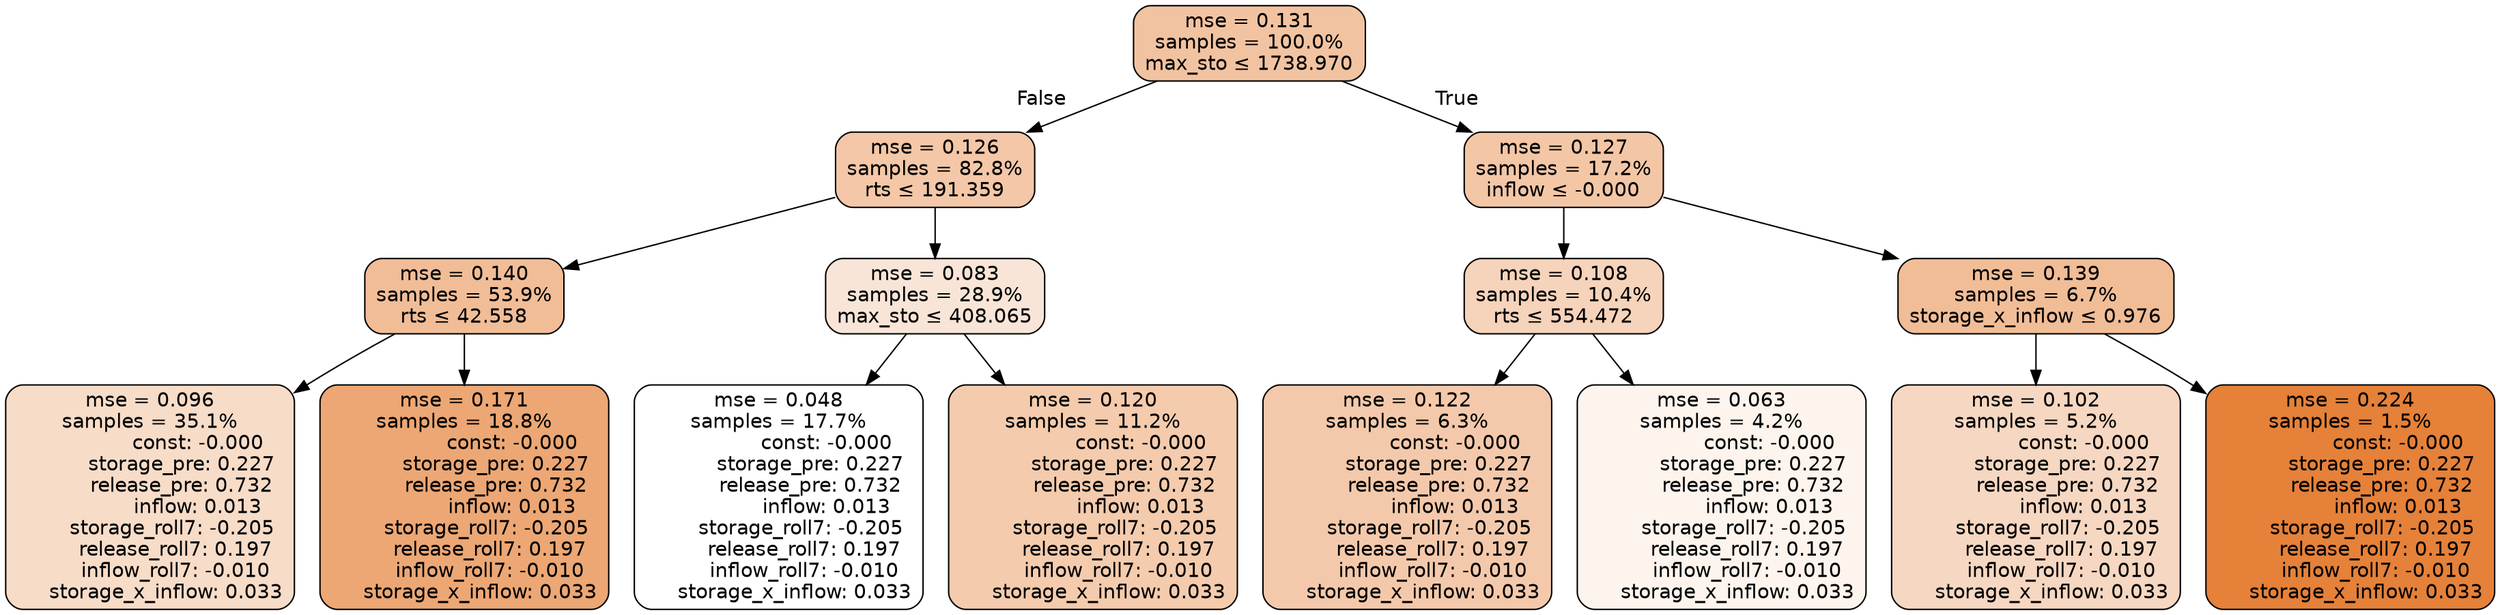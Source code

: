 digraph tree {
node [shape=rectangle, style="filled, rounded", color="black", fontname=helvetica] ;
edge [fontname=helvetica] ;
	"0" [label="mse = 0.131
samples = 100.0%
max_sto &le; 1738.970", fillcolor="#f2c3a1"]
	"1" [label="mse = 0.126
samples = 82.8%
rts &le; 191.359", fillcolor="#f3c7a7"]
	"2" [label="mse = 0.140
samples = 53.9%
rts &le; 42.558", fillcolor="#f1bd97"]
	"3" [label="mse = 0.096
samples = 35.1%
               const: -0.000
          storage_pre: 0.227
          release_pre: 0.732
               inflow: 0.013
       storage_roll7: -0.205
        release_roll7: 0.197
        inflow_roll7: -0.010
     storage_x_inflow: 0.033", fillcolor="#f7dcc8"]
	"4" [label="mse = 0.171
samples = 18.8%
               const: -0.000
          storage_pre: 0.227
          release_pre: 0.732
               inflow: 0.013
       storage_roll7: -0.205
        release_roll7: 0.197
        inflow_roll7: -0.010
     storage_x_inflow: 0.033", fillcolor="#eca774"]
	"5" [label="mse = 0.083
samples = 28.9%
max_sto &le; 408.065", fillcolor="#f9e5d7"]
	"6" [label="mse = 0.048
samples = 17.7%
               const: -0.000
          storage_pre: 0.227
          release_pre: 0.732
               inflow: 0.013
       storage_roll7: -0.205
        release_roll7: 0.197
        inflow_roll7: -0.010
     storage_x_inflow: 0.033", fillcolor="#ffffff"]
	"7" [label="mse = 0.120
samples = 11.2%
               const: -0.000
          storage_pre: 0.227
          release_pre: 0.732
               inflow: 0.013
       storage_roll7: -0.205
        release_roll7: 0.197
        inflow_roll7: -0.010
     storage_x_inflow: 0.033", fillcolor="#f4cbad"]
	"8" [label="mse = 0.127
samples = 17.2%
inflow &le; -0.000", fillcolor="#f3c6a6"]
	"9" [label="mse = 0.108
samples = 10.4%
rts &le; 554.472", fillcolor="#f6d3bb"]
	"10" [label="mse = 0.122
samples = 6.3%
               const: -0.000
          storage_pre: 0.227
          release_pre: 0.732
               inflow: 0.013
       storage_roll7: -0.205
        release_roll7: 0.197
        inflow_roll7: -0.010
     storage_x_inflow: 0.033", fillcolor="#f4c9ab"]
	"11" [label="mse = 0.063
samples = 4.2%
               const: -0.000
          storage_pre: 0.227
          release_pre: 0.732
               inflow: 0.013
       storage_roll7: -0.205
        release_roll7: 0.197
        inflow_roll7: -0.010
     storage_x_inflow: 0.033", fillcolor="#fcf4ed"]
	"12" [label="mse = 0.139
samples = 6.7%
storage_x_inflow &le; 0.976", fillcolor="#f1bd97"]
	"13" [label="mse = 0.102
samples = 5.2%
               const: -0.000
          storage_pre: 0.227
          release_pre: 0.732
               inflow: 0.013
       storage_roll7: -0.205
        release_roll7: 0.197
        inflow_roll7: -0.010
     storage_x_inflow: 0.033", fillcolor="#f6d7c1"]
	"14" [label="mse = 0.224
samples = 1.5%
               const: -0.000
          storage_pre: 0.227
          release_pre: 0.732
               inflow: 0.013
       storage_roll7: -0.205
        release_roll7: 0.197
        inflow_roll7: -0.010
     storage_x_inflow: 0.033", fillcolor="#e58139"]

	"0" -> "1" [labeldistance=2.5, labelangle=45, headlabel="False"]
	"1" -> "2"
	"2" -> "3"
	"2" -> "4"
	"1" -> "5"
	"5" -> "6"
	"5" -> "7"
	"0" -> "8" [labeldistance=2.5, labelangle=-45, headlabel="True"]
	"8" -> "9"
	"9" -> "10"
	"9" -> "11"
	"8" -> "12"
	"12" -> "13"
	"12" -> "14"
}